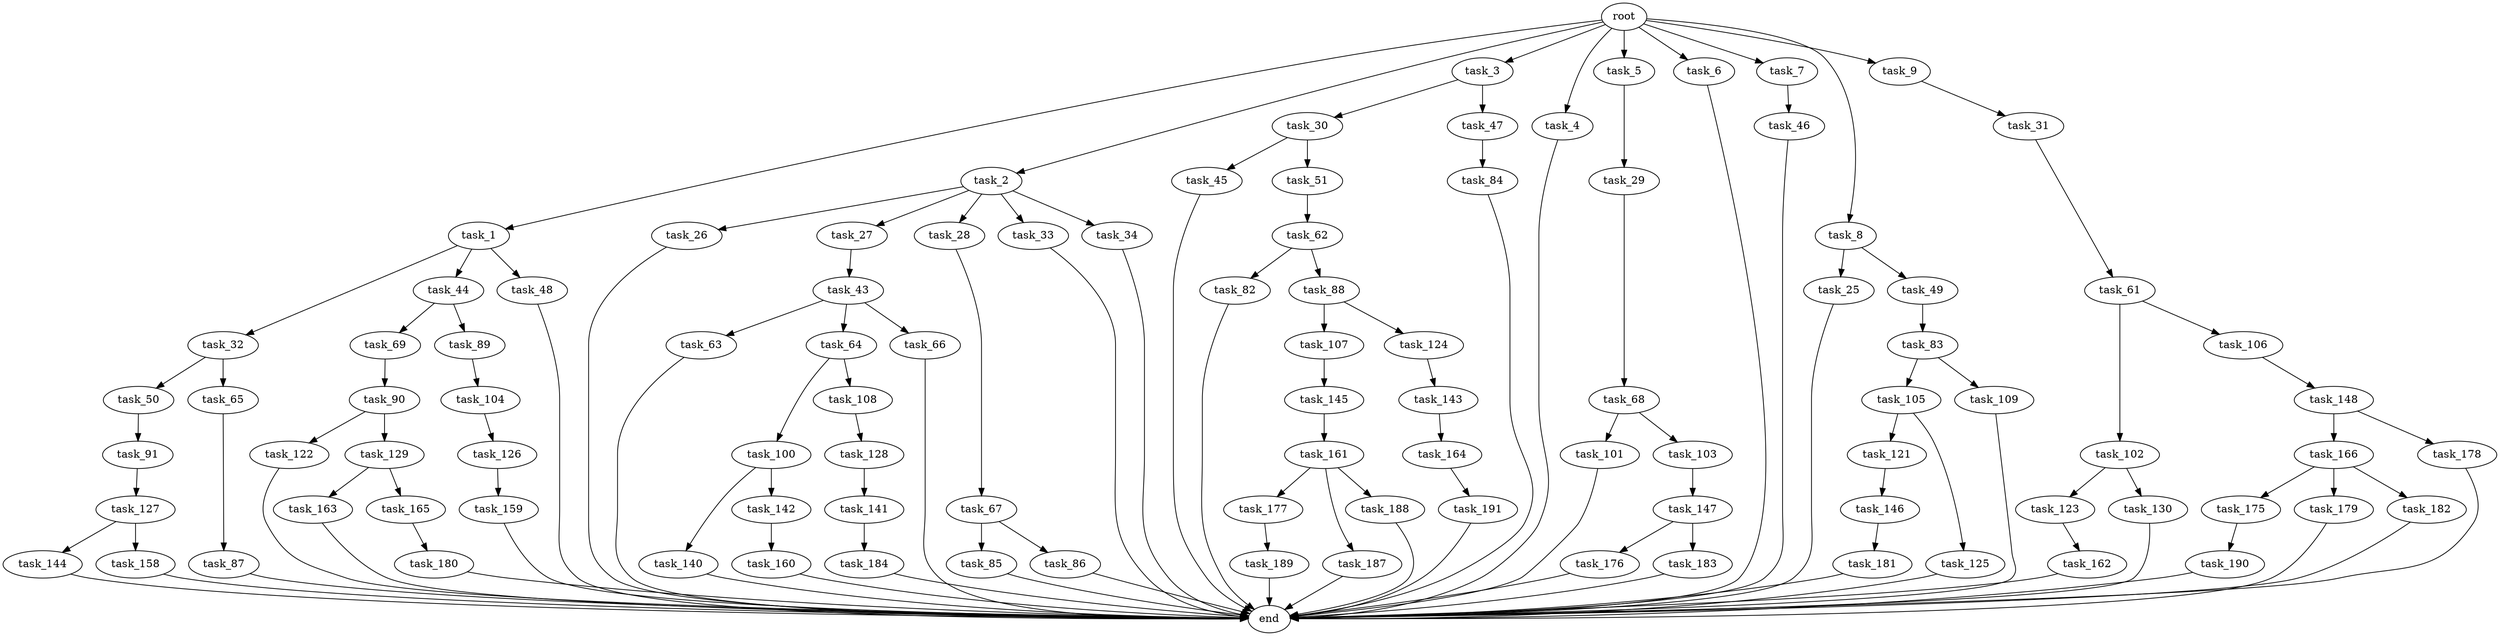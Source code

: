 digraph G {
  root [size="0.000000"];
  task_1 [size="10.240000"];
  task_2 [size="10.240000"];
  task_3 [size="10.240000"];
  task_4 [size="10.240000"];
  task_5 [size="10.240000"];
  task_6 [size="10.240000"];
  task_7 [size="10.240000"];
  task_8 [size="10.240000"];
  task_9 [size="10.240000"];
  task_25 [size="343597383.680000"];
  task_26 [size="5497558138.880000"];
  task_27 [size="5497558138.880000"];
  task_28 [size="5497558138.880000"];
  task_29 [size="343597383.680000"];
  task_30 [size="3092376453.120000"];
  task_31 [size="8589934592.000000"];
  task_32 [size="8589934592.000000"];
  task_33 [size="5497558138.880000"];
  task_34 [size="5497558138.880000"];
  task_43 [size="343597383.680000"];
  task_44 [size="8589934592.000000"];
  task_45 [size="8589934592.000000"];
  task_46 [size="3092376453.120000"];
  task_47 [size="3092376453.120000"];
  task_48 [size="8589934592.000000"];
  task_49 [size="343597383.680000"];
  task_50 [size="6957847019.520000"];
  task_51 [size="8589934592.000000"];
  task_61 [size="773094113.280000"];
  task_62 [size="2147483648.000000"];
  task_63 [size="1374389534.720000"];
  task_64 [size="1374389534.720000"];
  task_65 [size="6957847019.520000"];
  task_66 [size="1374389534.720000"];
  task_67 [size="8589934592.000000"];
  task_68 [size="6957847019.520000"];
  task_69 [size="6957847019.520000"];
  task_82 [size="6957847019.520000"];
  task_83 [size="2147483648.000000"];
  task_84 [size="773094113.280000"];
  task_85 [size="3092376453.120000"];
  task_86 [size="3092376453.120000"];
  task_87 [size="4209067950.080000"];
  task_88 [size="6957847019.520000"];
  task_89 [size="6957847019.520000"];
  task_90 [size="773094113.280000"];
  task_91 [size="3092376453.120000"];
  task_100 [size="1374389534.720000"];
  task_101 [size="773094113.280000"];
  task_102 [size="8589934592.000000"];
  task_103 [size="773094113.280000"];
  task_104 [size="6957847019.520000"];
  task_105 [size="6957847019.520000"];
  task_106 [size="8589934592.000000"];
  task_107 [size="6957847019.520000"];
  task_108 [size="1374389534.720000"];
  task_109 [size="6957847019.520000"];
  task_121 [size="6957847019.520000"];
  task_122 [size="2147483648.000000"];
  task_123 [size="3092376453.120000"];
  task_124 [size="6957847019.520000"];
  task_125 [size="6957847019.520000"];
  task_126 [size="6957847019.520000"];
  task_127 [size="8589934592.000000"];
  task_128 [size="8589934592.000000"];
  task_129 [size="2147483648.000000"];
  task_130 [size="3092376453.120000"];
  task_140 [size="343597383.680000"];
  task_141 [size="8589934592.000000"];
  task_142 [size="343597383.680000"];
  task_143 [size="3092376453.120000"];
  task_144 [size="8589934592.000000"];
  task_145 [size="8589934592.000000"];
  task_146 [size="3092376453.120000"];
  task_147 [size="343597383.680000"];
  task_148 [size="3092376453.120000"];
  task_158 [size="8589934592.000000"];
  task_159 [size="4209067950.080000"];
  task_160 [size="5497558138.880000"];
  task_161 [size="4209067950.080000"];
  task_162 [size="773094113.280000"];
  task_163 [size="343597383.680000"];
  task_164 [size="8589934592.000000"];
  task_165 [size="343597383.680000"];
  task_166 [size="8589934592.000000"];
  task_175 [size="6957847019.520000"];
  task_176 [size="1374389534.720000"];
  task_177 [size="343597383.680000"];
  task_178 [size="8589934592.000000"];
  task_179 [size="6957847019.520000"];
  task_180 [size="1374389534.720000"];
  task_181 [size="1374389534.720000"];
  task_182 [size="6957847019.520000"];
  task_183 [size="1374389534.720000"];
  task_184 [size="773094113.280000"];
  task_187 [size="343597383.680000"];
  task_188 [size="343597383.680000"];
  task_189 [size="5497558138.880000"];
  task_190 [size="773094113.280000"];
  task_191 [size="343597383.680000"];
  end [size="0.000000"];

  root -> task_1 [size="1.000000"];
  root -> task_2 [size="1.000000"];
  root -> task_3 [size="1.000000"];
  root -> task_4 [size="1.000000"];
  root -> task_5 [size="1.000000"];
  root -> task_6 [size="1.000000"];
  root -> task_7 [size="1.000000"];
  root -> task_8 [size="1.000000"];
  root -> task_9 [size="1.000000"];
  task_1 -> task_32 [size="838860800.000000"];
  task_1 -> task_44 [size="838860800.000000"];
  task_1 -> task_48 [size="838860800.000000"];
  task_2 -> task_26 [size="536870912.000000"];
  task_2 -> task_27 [size="536870912.000000"];
  task_2 -> task_28 [size="536870912.000000"];
  task_2 -> task_33 [size="536870912.000000"];
  task_2 -> task_34 [size="536870912.000000"];
  task_3 -> task_30 [size="301989888.000000"];
  task_3 -> task_47 [size="301989888.000000"];
  task_4 -> end [size="1.000000"];
  task_5 -> task_29 [size="33554432.000000"];
  task_6 -> end [size="1.000000"];
  task_7 -> task_46 [size="301989888.000000"];
  task_8 -> task_25 [size="33554432.000000"];
  task_8 -> task_49 [size="33554432.000000"];
  task_9 -> task_31 [size="838860800.000000"];
  task_25 -> end [size="1.000000"];
  task_26 -> end [size="1.000000"];
  task_27 -> task_43 [size="33554432.000000"];
  task_28 -> task_67 [size="838860800.000000"];
  task_29 -> task_68 [size="679477248.000000"];
  task_30 -> task_45 [size="838860800.000000"];
  task_30 -> task_51 [size="838860800.000000"];
  task_31 -> task_61 [size="75497472.000000"];
  task_32 -> task_50 [size="679477248.000000"];
  task_32 -> task_65 [size="679477248.000000"];
  task_33 -> end [size="1.000000"];
  task_34 -> end [size="1.000000"];
  task_43 -> task_63 [size="134217728.000000"];
  task_43 -> task_64 [size="134217728.000000"];
  task_43 -> task_66 [size="134217728.000000"];
  task_44 -> task_69 [size="679477248.000000"];
  task_44 -> task_89 [size="679477248.000000"];
  task_45 -> end [size="1.000000"];
  task_46 -> end [size="1.000000"];
  task_47 -> task_84 [size="75497472.000000"];
  task_48 -> end [size="1.000000"];
  task_49 -> task_83 [size="209715200.000000"];
  task_50 -> task_91 [size="301989888.000000"];
  task_51 -> task_62 [size="209715200.000000"];
  task_61 -> task_102 [size="838860800.000000"];
  task_61 -> task_106 [size="838860800.000000"];
  task_62 -> task_82 [size="679477248.000000"];
  task_62 -> task_88 [size="679477248.000000"];
  task_63 -> end [size="1.000000"];
  task_64 -> task_100 [size="134217728.000000"];
  task_64 -> task_108 [size="134217728.000000"];
  task_65 -> task_87 [size="411041792.000000"];
  task_66 -> end [size="1.000000"];
  task_67 -> task_85 [size="301989888.000000"];
  task_67 -> task_86 [size="301989888.000000"];
  task_68 -> task_101 [size="75497472.000000"];
  task_68 -> task_103 [size="75497472.000000"];
  task_69 -> task_90 [size="75497472.000000"];
  task_82 -> end [size="1.000000"];
  task_83 -> task_105 [size="679477248.000000"];
  task_83 -> task_109 [size="679477248.000000"];
  task_84 -> end [size="1.000000"];
  task_85 -> end [size="1.000000"];
  task_86 -> end [size="1.000000"];
  task_87 -> end [size="1.000000"];
  task_88 -> task_107 [size="679477248.000000"];
  task_88 -> task_124 [size="679477248.000000"];
  task_89 -> task_104 [size="679477248.000000"];
  task_90 -> task_122 [size="209715200.000000"];
  task_90 -> task_129 [size="209715200.000000"];
  task_91 -> task_127 [size="838860800.000000"];
  task_100 -> task_140 [size="33554432.000000"];
  task_100 -> task_142 [size="33554432.000000"];
  task_101 -> end [size="1.000000"];
  task_102 -> task_123 [size="301989888.000000"];
  task_102 -> task_130 [size="301989888.000000"];
  task_103 -> task_147 [size="33554432.000000"];
  task_104 -> task_126 [size="679477248.000000"];
  task_105 -> task_121 [size="679477248.000000"];
  task_105 -> task_125 [size="679477248.000000"];
  task_106 -> task_148 [size="301989888.000000"];
  task_107 -> task_145 [size="838860800.000000"];
  task_108 -> task_128 [size="838860800.000000"];
  task_109 -> end [size="1.000000"];
  task_121 -> task_146 [size="301989888.000000"];
  task_122 -> end [size="1.000000"];
  task_123 -> task_162 [size="75497472.000000"];
  task_124 -> task_143 [size="301989888.000000"];
  task_125 -> end [size="1.000000"];
  task_126 -> task_159 [size="411041792.000000"];
  task_127 -> task_144 [size="838860800.000000"];
  task_127 -> task_158 [size="838860800.000000"];
  task_128 -> task_141 [size="838860800.000000"];
  task_129 -> task_163 [size="33554432.000000"];
  task_129 -> task_165 [size="33554432.000000"];
  task_130 -> end [size="1.000000"];
  task_140 -> end [size="1.000000"];
  task_141 -> task_184 [size="75497472.000000"];
  task_142 -> task_160 [size="536870912.000000"];
  task_143 -> task_164 [size="838860800.000000"];
  task_144 -> end [size="1.000000"];
  task_145 -> task_161 [size="411041792.000000"];
  task_146 -> task_181 [size="134217728.000000"];
  task_147 -> task_176 [size="134217728.000000"];
  task_147 -> task_183 [size="134217728.000000"];
  task_148 -> task_166 [size="838860800.000000"];
  task_148 -> task_178 [size="838860800.000000"];
  task_158 -> end [size="1.000000"];
  task_159 -> end [size="1.000000"];
  task_160 -> end [size="1.000000"];
  task_161 -> task_177 [size="33554432.000000"];
  task_161 -> task_187 [size="33554432.000000"];
  task_161 -> task_188 [size="33554432.000000"];
  task_162 -> end [size="1.000000"];
  task_163 -> end [size="1.000000"];
  task_164 -> task_191 [size="33554432.000000"];
  task_165 -> task_180 [size="134217728.000000"];
  task_166 -> task_175 [size="679477248.000000"];
  task_166 -> task_179 [size="679477248.000000"];
  task_166 -> task_182 [size="679477248.000000"];
  task_175 -> task_190 [size="75497472.000000"];
  task_176 -> end [size="1.000000"];
  task_177 -> task_189 [size="536870912.000000"];
  task_178 -> end [size="1.000000"];
  task_179 -> end [size="1.000000"];
  task_180 -> end [size="1.000000"];
  task_181 -> end [size="1.000000"];
  task_182 -> end [size="1.000000"];
  task_183 -> end [size="1.000000"];
  task_184 -> end [size="1.000000"];
  task_187 -> end [size="1.000000"];
  task_188 -> end [size="1.000000"];
  task_189 -> end [size="1.000000"];
  task_190 -> end [size="1.000000"];
  task_191 -> end [size="1.000000"];
}
